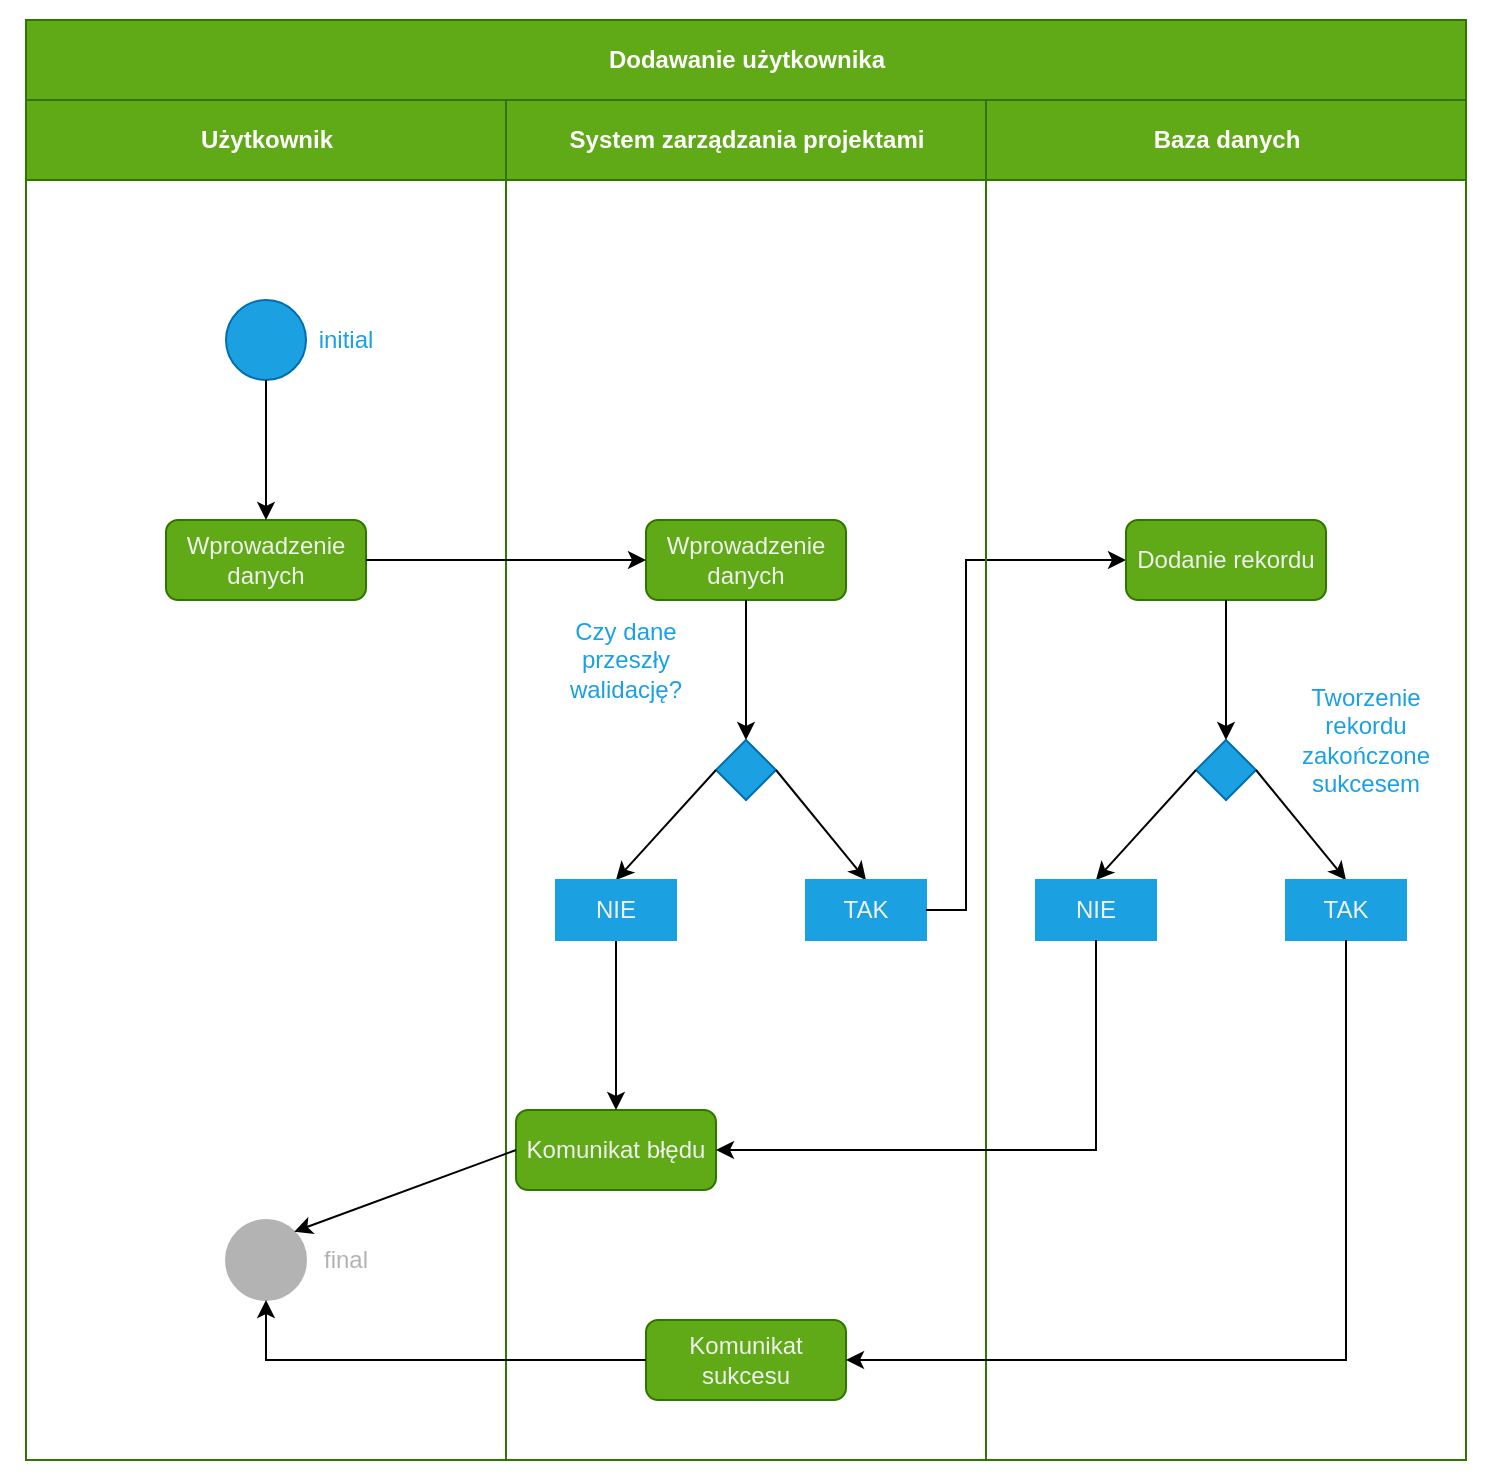 <mxfile version="14.6.13" type="device"><diagram id="YoRrfQqh2xIY5pgZaEPX" name="Strona-1"><mxGraphModel dx="1024" dy="592" grid="1" gridSize="10" guides="1" tooltips="1" connect="1" arrows="1" fold="1" page="1" pageScale="1" pageWidth="827" pageHeight="1169" math="0" shadow="0"><root><mxCell id="0"/><mxCell id="1" parent="0"/><mxCell id="YiZY6ZkYY7U6ylMsCR52-1" value="Dodawanie użytkownika" style="swimlane;html=1;childLayout=stackLayout;resizeParent=1;resizeParentMax=0;startSize=40;fillColor=#60a917;strokeColor=#2D7600;fontColor=#ffffff;" parent="1" vertex="1"><mxGeometry x="40" y="40" width="720" height="720" as="geometry"/></mxCell><mxCell id="YiZY6ZkYY7U6ylMsCR52-2" value="Użytkownik" style="swimlane;html=1;startSize=40;fillColor=#60a917;strokeColor=#2D7600;fontColor=#ffffff;" parent="YiZY6ZkYY7U6ylMsCR52-1" vertex="1"><mxGeometry y="40" width="240" height="680" as="geometry"/></mxCell><mxCell id="YiZY6ZkYY7U6ylMsCR52-16" value="" style="group" parent="YiZY6ZkYY7U6ylMsCR52-2" vertex="1" connectable="0"><mxGeometry x="100" y="100" width="80" height="40" as="geometry"/></mxCell><mxCell id="YiZY6ZkYY7U6ylMsCR52-12" value="" style="ellipse;whiteSpace=wrap;html=1;aspect=fixed;fillColor=#1ba1e2;strokeColor=#006EAF;fontColor=#ffffff;" parent="YiZY6ZkYY7U6ylMsCR52-16" vertex="1"><mxGeometry width="40" height="40" as="geometry"/></mxCell><mxCell id="YiZY6ZkYY7U6ylMsCR52-13" value="initial" style="text;html=1;align=center;verticalAlign=middle;whiteSpace=wrap;rounded=0;fontColor=#1BA1E2;" parent="YiZY6ZkYY7U6ylMsCR52-16" vertex="1"><mxGeometry x="40" y="10" width="40" height="20" as="geometry"/></mxCell><mxCell id="YiZY6ZkYY7U6ylMsCR52-18" value="" style="group" parent="YiZY6ZkYY7U6ylMsCR52-2" vertex="1" connectable="0"><mxGeometry x="70" y="210" width="100" height="40" as="geometry"/></mxCell><mxCell id="YiZY6ZkYY7U6ylMsCR52-14" value="" style="rounded=1;whiteSpace=wrap;html=1;fontColor=#ffffff;strokeColor=#2D7600;fillColor=#60a917;" parent="YiZY6ZkYY7U6ylMsCR52-18" vertex="1"><mxGeometry width="100" height="40" as="geometry"/></mxCell><mxCell id="YiZY6ZkYY7U6ylMsCR52-17" value="Wprowadzenie danych" style="text;html=1;strokeColor=none;fillColor=none;align=center;verticalAlign=middle;whiteSpace=wrap;rounded=0;fontColor=#F0F0F0;" parent="YiZY6ZkYY7U6ylMsCR52-18" vertex="1"><mxGeometry width="100" height="40" as="geometry"/></mxCell><mxCell id="YiZY6ZkYY7U6ylMsCR52-19" value="" style="endArrow=classic;html=1;fontColor=#F0F0F0;exitX=0.5;exitY=1;exitDx=0;exitDy=0;entryX=0.5;entryY=0;entryDx=0;entryDy=0;" parent="YiZY6ZkYY7U6ylMsCR52-2" source="YiZY6ZkYY7U6ylMsCR52-12" target="YiZY6ZkYY7U6ylMsCR52-17" edge="1"><mxGeometry width="50" height="50" relative="1" as="geometry"><mxPoint x="170" y="100" as="sourcePoint"/><mxPoint x="220" y="50" as="targetPoint"/></mxGeometry></mxCell><mxCell id="YiZY6ZkYY7U6ylMsCR52-50" value="" style="group" parent="YiZY6ZkYY7U6ylMsCR52-2" vertex="1" connectable="0"><mxGeometry x="100" y="560" width="80" height="40" as="geometry"/></mxCell><mxCell id="YiZY6ZkYY7U6ylMsCR52-51" value="" style="ellipse;whiteSpace=wrap;html=1;aspect=fixed;fontColor=#ffffff;fillColor=#B3B3B3;strokeColor=#B3B3B3;" parent="YiZY6ZkYY7U6ylMsCR52-50" vertex="1"><mxGeometry width="40" height="40" as="geometry"/></mxCell><mxCell id="YiZY6ZkYY7U6ylMsCR52-52" value="final" style="text;html=1;align=center;verticalAlign=middle;whiteSpace=wrap;rounded=0;fontColor=#B3B3B3;" parent="YiZY6ZkYY7U6ylMsCR52-50" vertex="1"><mxGeometry x="40" y="10" width="40" height="20" as="geometry"/></mxCell><mxCell id="YiZY6ZkYY7U6ylMsCR52-3" value="System zarządzania projektami" style="swimlane;html=1;startSize=40;fillColor=#60a917;strokeColor=#2D7600;fontColor=#ffffff;" parent="YiZY6ZkYY7U6ylMsCR52-1" vertex="1"><mxGeometry x="240" y="40" width="240" height="680" as="geometry"/></mxCell><mxCell id="YiZY6ZkYY7U6ylMsCR52-20" value="" style="group" parent="YiZY6ZkYY7U6ylMsCR52-3" vertex="1" connectable="0"><mxGeometry x="70" y="210" width="100" height="40" as="geometry"/></mxCell><mxCell id="YiZY6ZkYY7U6ylMsCR52-21" value="" style="rounded=1;whiteSpace=wrap;html=1;fontColor=#ffffff;strokeColor=#2D7600;fillColor=#60a917;" parent="YiZY6ZkYY7U6ylMsCR52-20" vertex="1"><mxGeometry width="100" height="40" as="geometry"/></mxCell><mxCell id="YiZY6ZkYY7U6ylMsCR52-22" value="Wprowadzenie danych" style="text;html=1;strokeColor=none;fillColor=none;align=center;verticalAlign=middle;whiteSpace=wrap;rounded=0;fontColor=#F0F0F0;" parent="YiZY6ZkYY7U6ylMsCR52-20" vertex="1"><mxGeometry width="100" height="40" as="geometry"/></mxCell><mxCell id="YiZY6ZkYY7U6ylMsCR52-24" value="" style="rhombus;whiteSpace=wrap;html=1;fontColor=#ffffff;strokeColor=#006EAF;fillColor=#1ba1e2;" parent="YiZY6ZkYY7U6ylMsCR52-3" vertex="1"><mxGeometry x="105" y="320" width="30" height="30" as="geometry"/></mxCell><mxCell id="YiZY6ZkYY7U6ylMsCR52-25" style="edgeStyle=orthogonalEdgeStyle;rounded=0;orthogonalLoop=1;jettySize=auto;html=1;exitX=0.5;exitY=1;exitDx=0;exitDy=0;entryX=0.5;entryY=0;entryDx=0;entryDy=0;fontColor=#F0F0F0;" parent="YiZY6ZkYY7U6ylMsCR52-3" source="YiZY6ZkYY7U6ylMsCR52-22" target="YiZY6ZkYY7U6ylMsCR52-24" edge="1"><mxGeometry relative="1" as="geometry"/></mxCell><mxCell id="YiZY6ZkYY7U6ylMsCR52-30" value="Czy dane przeszły walidację?" style="text;html=1;strokeColor=none;fillColor=none;align=center;verticalAlign=middle;whiteSpace=wrap;rounded=0;fontColor=#1BA1E2;" parent="YiZY6ZkYY7U6ylMsCR52-3" vertex="1"><mxGeometry x="20" y="250" width="80" height="60" as="geometry"/></mxCell><mxCell id="YiZY6ZkYY7U6ylMsCR52-42" value="" style="endArrow=classic;html=1;fontColor=#F0F0F0;exitX=0;exitY=0.5;exitDx=0;exitDy=0;entryX=0.5;entryY=0;entryDx=0;entryDy=0;" parent="YiZY6ZkYY7U6ylMsCR52-3" source="YiZY6ZkYY7U6ylMsCR52-24" target="YiZY6ZkYY7U6ylMsCR52-39" edge="1"><mxGeometry width="50" height="50" relative="1" as="geometry"><mxPoint y="210" as="sourcePoint"/><mxPoint x="50" y="160" as="targetPoint"/></mxGeometry></mxCell><mxCell id="YiZY6ZkYY7U6ylMsCR52-43" value="" style="endArrow=classic;html=1;fontColor=#F0F0F0;exitX=1;exitY=0.5;exitDx=0;exitDy=0;entryX=0.5;entryY=0;entryDx=0;entryDy=0;" parent="YiZY6ZkYY7U6ylMsCR52-3" source="YiZY6ZkYY7U6ylMsCR52-24" target="YiZY6ZkYY7U6ylMsCR52-32" edge="1"><mxGeometry width="50" height="50" relative="1" as="geometry"><mxPoint y="210" as="sourcePoint"/><mxPoint x="50" y="160" as="targetPoint"/></mxGeometry></mxCell><mxCell id="YiZY6ZkYY7U6ylMsCR52-44" value="" style="group" parent="YiZY6ZkYY7U6ylMsCR52-3" vertex="1" connectable="0"><mxGeometry x="5" y="505" width="100" height="40" as="geometry"/></mxCell><mxCell id="YiZY6ZkYY7U6ylMsCR52-45" value="" style="rounded=1;whiteSpace=wrap;html=1;fontColor=#ffffff;strokeColor=#2D7600;fillColor=#60a917;" parent="YiZY6ZkYY7U6ylMsCR52-44" vertex="1"><mxGeometry width="100" height="40" as="geometry"/></mxCell><mxCell id="YiZY6ZkYY7U6ylMsCR52-46" value="Komunikat błędu" style="text;html=1;strokeColor=none;fillColor=none;align=center;verticalAlign=middle;whiteSpace=wrap;rounded=0;fontColor=#F0F0F0;" parent="YiZY6ZkYY7U6ylMsCR52-44" vertex="1"><mxGeometry width="100" height="40" as="geometry"/></mxCell><mxCell id="YiZY6ZkYY7U6ylMsCR52-47" style="edgeStyle=orthogonalEdgeStyle;rounded=0;orthogonalLoop=1;jettySize=auto;html=1;exitX=0.5;exitY=1;exitDx=0;exitDy=0;entryX=0.5;entryY=0;entryDx=0;entryDy=0;fontColor=#F0F0F0;" parent="YiZY6ZkYY7U6ylMsCR52-3" source="YiZY6ZkYY7U6ylMsCR52-39" target="YiZY6ZkYY7U6ylMsCR52-46" edge="1"><mxGeometry relative="1" as="geometry"/></mxCell><mxCell id="YiZY6ZkYY7U6ylMsCR52-59" value="" style="group" parent="YiZY6ZkYY7U6ylMsCR52-3" vertex="1" connectable="0"><mxGeometry x="70" y="610" width="100" height="40" as="geometry"/></mxCell><mxCell id="YiZY6ZkYY7U6ylMsCR52-60" value="" style="rounded=1;whiteSpace=wrap;html=1;fontColor=#ffffff;strokeColor=#2D7600;fillColor=#60a917;" parent="YiZY6ZkYY7U6ylMsCR52-59" vertex="1"><mxGeometry width="100" height="40" as="geometry"/></mxCell><mxCell id="YiZY6ZkYY7U6ylMsCR52-61" value="Komunikat sukcesu" style="text;html=1;strokeColor=none;fillColor=none;align=center;verticalAlign=middle;whiteSpace=wrap;rounded=0;fontColor=#F0F0F0;" parent="YiZY6ZkYY7U6ylMsCR52-59" vertex="1"><mxGeometry width="100" height="40" as="geometry"/></mxCell><mxCell id="YiZY6ZkYY7U6ylMsCR52-37" value="" style="group;fillColor=#1ba1e2;fontColor=#ffffff;strokeColor=#1BA1E2;" parent="YiZY6ZkYY7U6ylMsCR52-3" vertex="1" connectable="0"><mxGeometry x="25" y="390" width="60" height="30" as="geometry"/></mxCell><mxCell id="YiZY6ZkYY7U6ylMsCR52-38" value="" style="rounded=0;whiteSpace=wrap;html=1;fontColor=#1BA1E2;strokeColor=#f0f0f0;fillColor=none;" parent="YiZY6ZkYY7U6ylMsCR52-37" vertex="1"><mxGeometry width="60" height="30" as="geometry"/></mxCell><mxCell id="YiZY6ZkYY7U6ylMsCR52-39" value="NIE" style="text;html=1;fillColor=none;align=center;verticalAlign=middle;whiteSpace=wrap;rounded=0;fontColor=#F0F0F0;strokeColor=#1BA1E2;" parent="YiZY6ZkYY7U6ylMsCR52-37" vertex="1"><mxGeometry width="60" height="30" as="geometry"/></mxCell><mxCell id="YiZY6ZkYY7U6ylMsCR52-36" value="" style="group;fillColor=#1ba1e2;strokeColor=#006EAF;fontColor=#ffffff;" parent="YiZY6ZkYY7U6ylMsCR52-3" vertex="1" connectable="0"><mxGeometry x="150" y="390" width="60" height="30" as="geometry"/></mxCell><mxCell id="YiZY6ZkYY7U6ylMsCR52-31" value="" style="rounded=0;whiteSpace=wrap;html=1;fontColor=#1BA1E2;strokeColor=#f0f0f0;fillColor=none;" parent="YiZY6ZkYY7U6ylMsCR52-36" vertex="1"><mxGeometry width="60" height="30" as="geometry"/></mxCell><mxCell id="YiZY6ZkYY7U6ylMsCR52-32" value="TAK" style="text;html=1;fillColor=none;align=center;verticalAlign=middle;whiteSpace=wrap;rounded=0;fontColor=#F0F0F0;strokeColor=#1BA1E2;" parent="YiZY6ZkYY7U6ylMsCR52-36" vertex="1"><mxGeometry width="60" height="30" as="geometry"/></mxCell><mxCell id="YiZY6ZkYY7U6ylMsCR52-23" style="edgeStyle=orthogonalEdgeStyle;rounded=0;orthogonalLoop=1;jettySize=auto;html=1;exitX=1;exitY=0.5;exitDx=0;exitDy=0;entryX=0;entryY=0.5;entryDx=0;entryDy=0;fontColor=#F0F0F0;" parent="YiZY6ZkYY7U6ylMsCR52-1" source="YiZY6ZkYY7U6ylMsCR52-17" target="YiZY6ZkYY7U6ylMsCR52-22" edge="1"><mxGeometry relative="1" as="geometry"/></mxCell><mxCell id="YiZY6ZkYY7U6ylMsCR52-53" value="" style="endArrow=classic;html=1;fontColor=#B3B3B3;exitX=0;exitY=0.5;exitDx=0;exitDy=0;entryX=1;entryY=0;entryDx=0;entryDy=0;" parent="YiZY6ZkYY7U6ylMsCR52-1" source="YiZY6ZkYY7U6ylMsCR52-46" target="YiZY6ZkYY7U6ylMsCR52-51" edge="1"><mxGeometry width="50" height="50" relative="1" as="geometry"><mxPoint x="440" y="590" as="sourcePoint"/><mxPoint x="490" y="540" as="targetPoint"/></mxGeometry></mxCell><mxCell id="YiZY6ZkYY7U6ylMsCR52-58" style="edgeStyle=orthogonalEdgeStyle;rounded=0;orthogonalLoop=1;jettySize=auto;html=1;exitX=1;exitY=0.5;exitDx=0;exitDy=0;entryX=0;entryY=0.5;entryDx=0;entryDy=0;fontColor=#B3B3B3;" parent="YiZY6ZkYY7U6ylMsCR52-1" source="YiZY6ZkYY7U6ylMsCR52-32" target="YiZY6ZkYY7U6ylMsCR52-56" edge="1"><mxGeometry relative="1" as="geometry"><Array as="points"><mxPoint x="470" y="445"/><mxPoint x="470" y="270"/></Array></mxGeometry></mxCell><mxCell id="YiZY6ZkYY7U6ylMsCR52-63" style="edgeStyle=orthogonalEdgeStyle;rounded=0;orthogonalLoop=1;jettySize=auto;html=1;exitX=0;exitY=0.5;exitDx=0;exitDy=0;entryX=0.5;entryY=1;entryDx=0;entryDy=0;fontColor=#B3B3B3;" parent="YiZY6ZkYY7U6ylMsCR52-1" source="YiZY6ZkYY7U6ylMsCR52-61" target="YiZY6ZkYY7U6ylMsCR52-51" edge="1"><mxGeometry relative="1" as="geometry"/></mxCell><mxCell id="YiZY6ZkYY7U6ylMsCR52-4" value="Baza danych" style="swimlane;html=1;startSize=40;fillColor=#60a917;strokeColor=#2D7600;fontColor=#ffffff;" parent="YiZY6ZkYY7U6ylMsCR52-1" vertex="1"><mxGeometry x="480" y="40" width="240" height="680" as="geometry"><mxRectangle x="240" y="20" width="30" height="460" as="alternateBounds"/></mxGeometry></mxCell><mxCell id="YiZY6ZkYY7U6ylMsCR52-54" value="" style="group" parent="YiZY6ZkYY7U6ylMsCR52-4" vertex="1" connectable="0"><mxGeometry x="70" y="210" width="100" height="40" as="geometry"/></mxCell><mxCell id="YiZY6ZkYY7U6ylMsCR52-55" value="" style="rounded=1;whiteSpace=wrap;html=1;fontColor=#ffffff;strokeColor=#2D7600;fillColor=#60a917;" parent="YiZY6ZkYY7U6ylMsCR52-54" vertex="1"><mxGeometry width="100" height="40" as="geometry"/></mxCell><mxCell id="YiZY6ZkYY7U6ylMsCR52-56" value="Dodanie rekordu" style="text;html=1;strokeColor=none;fillColor=none;align=center;verticalAlign=middle;whiteSpace=wrap;rounded=0;fontColor=#F0F0F0;" parent="YiZY6ZkYY7U6ylMsCR52-54" vertex="1"><mxGeometry width="100" height="40" as="geometry"/></mxCell><mxCell id="9pnBRYGgO5VQm2uXt0BZ-1" value="" style="rhombus;whiteSpace=wrap;html=1;fontColor=#ffffff;strokeColor=#006EAF;fillColor=#1ba1e2;" vertex="1" parent="YiZY6ZkYY7U6ylMsCR52-4"><mxGeometry x="105" y="320" width="30" height="30" as="geometry"/></mxCell><mxCell id="9pnBRYGgO5VQm2uXt0BZ-2" style="edgeStyle=orthogonalEdgeStyle;rounded=0;orthogonalLoop=1;jettySize=auto;html=1;exitX=0.5;exitY=1;exitDx=0;exitDy=0;entryX=0.5;entryY=0;entryDx=0;entryDy=0;fontColor=#F0F0F0;" edge="1" parent="YiZY6ZkYY7U6ylMsCR52-4" target="9pnBRYGgO5VQm2uXt0BZ-1" source="YiZY6ZkYY7U6ylMsCR52-56"><mxGeometry relative="1" as="geometry"><mxPoint x="120" y="250" as="sourcePoint"/></mxGeometry></mxCell><mxCell id="9pnBRYGgO5VQm2uXt0BZ-3" value="Tworzenie rekordu zakończone sukcesem" style="text;html=1;strokeColor=none;fillColor=none;align=center;verticalAlign=middle;whiteSpace=wrap;rounded=0;fontColor=#1BA1E2;" vertex="1" parent="YiZY6ZkYY7U6ylMsCR52-4"><mxGeometry x="150" y="290" width="80" height="60" as="geometry"/></mxCell><mxCell id="9pnBRYGgO5VQm2uXt0BZ-4" value="" style="endArrow=classic;html=1;fontColor=#F0F0F0;exitX=0;exitY=0.5;exitDx=0;exitDy=0;entryX=0.5;entryY=0;entryDx=0;entryDy=0;" edge="1" parent="YiZY6ZkYY7U6ylMsCR52-4" source="9pnBRYGgO5VQm2uXt0BZ-1" target="9pnBRYGgO5VQm2uXt0BZ-8"><mxGeometry width="50" height="50" relative="1" as="geometry"><mxPoint x="-280" y="130" as="sourcePoint"/><mxPoint x="-230" y="80" as="targetPoint"/></mxGeometry></mxCell><mxCell id="9pnBRYGgO5VQm2uXt0BZ-5" value="" style="endArrow=classic;html=1;fontColor=#F0F0F0;exitX=1;exitY=0.5;exitDx=0;exitDy=0;entryX=0.5;entryY=0;entryDx=0;entryDy=0;" edge="1" parent="YiZY6ZkYY7U6ylMsCR52-4" source="9pnBRYGgO5VQm2uXt0BZ-1" target="9pnBRYGgO5VQm2uXt0BZ-11"><mxGeometry width="50" height="50" relative="1" as="geometry"><mxPoint x="-280" y="130" as="sourcePoint"/><mxPoint x="-230" y="80" as="targetPoint"/></mxGeometry></mxCell><mxCell id="9pnBRYGgO5VQm2uXt0BZ-6" value="" style="group;fillColor=#1ba1e2;fontColor=#ffffff;strokeColor=#1BA1E2;" vertex="1" connectable="0" parent="YiZY6ZkYY7U6ylMsCR52-4"><mxGeometry x="25" y="390" width="60" height="30" as="geometry"/></mxCell><mxCell id="9pnBRYGgO5VQm2uXt0BZ-7" value="" style="rounded=0;whiteSpace=wrap;html=1;fontColor=#1BA1E2;strokeColor=#f0f0f0;fillColor=none;" vertex="1" parent="9pnBRYGgO5VQm2uXt0BZ-6"><mxGeometry width="60" height="30" as="geometry"/></mxCell><mxCell id="9pnBRYGgO5VQm2uXt0BZ-8" value="NIE" style="text;html=1;fillColor=none;align=center;verticalAlign=middle;whiteSpace=wrap;rounded=0;fontColor=#F0F0F0;strokeColor=#1BA1E2;" vertex="1" parent="9pnBRYGgO5VQm2uXt0BZ-6"><mxGeometry width="60" height="30" as="geometry"/></mxCell><mxCell id="9pnBRYGgO5VQm2uXt0BZ-9" value="" style="group;fillColor=#1ba1e2;strokeColor=#006EAF;fontColor=#ffffff;" vertex="1" connectable="0" parent="YiZY6ZkYY7U6ylMsCR52-4"><mxGeometry x="150" y="390" width="60" height="30" as="geometry"/></mxCell><mxCell id="9pnBRYGgO5VQm2uXt0BZ-10" value="" style="rounded=0;whiteSpace=wrap;html=1;fontColor=#1BA1E2;strokeColor=#f0f0f0;fillColor=none;" vertex="1" parent="9pnBRYGgO5VQm2uXt0BZ-9"><mxGeometry width="60" height="30" as="geometry"/></mxCell><mxCell id="9pnBRYGgO5VQm2uXt0BZ-11" value="TAK" style="text;html=1;fillColor=none;align=center;verticalAlign=middle;whiteSpace=wrap;rounded=0;fontColor=#F0F0F0;strokeColor=#1BA1E2;" vertex="1" parent="9pnBRYGgO5VQm2uXt0BZ-9"><mxGeometry width="60" height="30" as="geometry"/></mxCell><mxCell id="9pnBRYGgO5VQm2uXt0BZ-12" style="edgeStyle=orthogonalEdgeStyle;rounded=0;orthogonalLoop=1;jettySize=auto;html=1;exitX=0.5;exitY=1;exitDx=0;exitDy=0;entryX=1;entryY=0.5;entryDx=0;entryDy=0;" edge="1" parent="YiZY6ZkYY7U6ylMsCR52-1" source="9pnBRYGgO5VQm2uXt0BZ-8" target="YiZY6ZkYY7U6ylMsCR52-46"><mxGeometry relative="1" as="geometry"/></mxCell><mxCell id="9pnBRYGgO5VQm2uXt0BZ-13" style="edgeStyle=orthogonalEdgeStyle;rounded=0;orthogonalLoop=1;jettySize=auto;html=1;exitX=0.5;exitY=1;exitDx=0;exitDy=0;entryX=1;entryY=0.5;entryDx=0;entryDy=0;" edge="1" parent="YiZY6ZkYY7U6ylMsCR52-1" source="9pnBRYGgO5VQm2uXt0BZ-11" target="YiZY6ZkYY7U6ylMsCR52-61"><mxGeometry relative="1" as="geometry"/></mxCell><mxCell id="YiZY6ZkYY7U6ylMsCR52-64" value="" style="rounded=0;whiteSpace=wrap;html=1;fontColor=#B3B3B3;fillColor=none;strokeColor=none;" parent="1" vertex="1"><mxGeometry x="27" y="30" width="746" height="740" as="geometry"/></mxCell></root></mxGraphModel></diagram></mxfile>